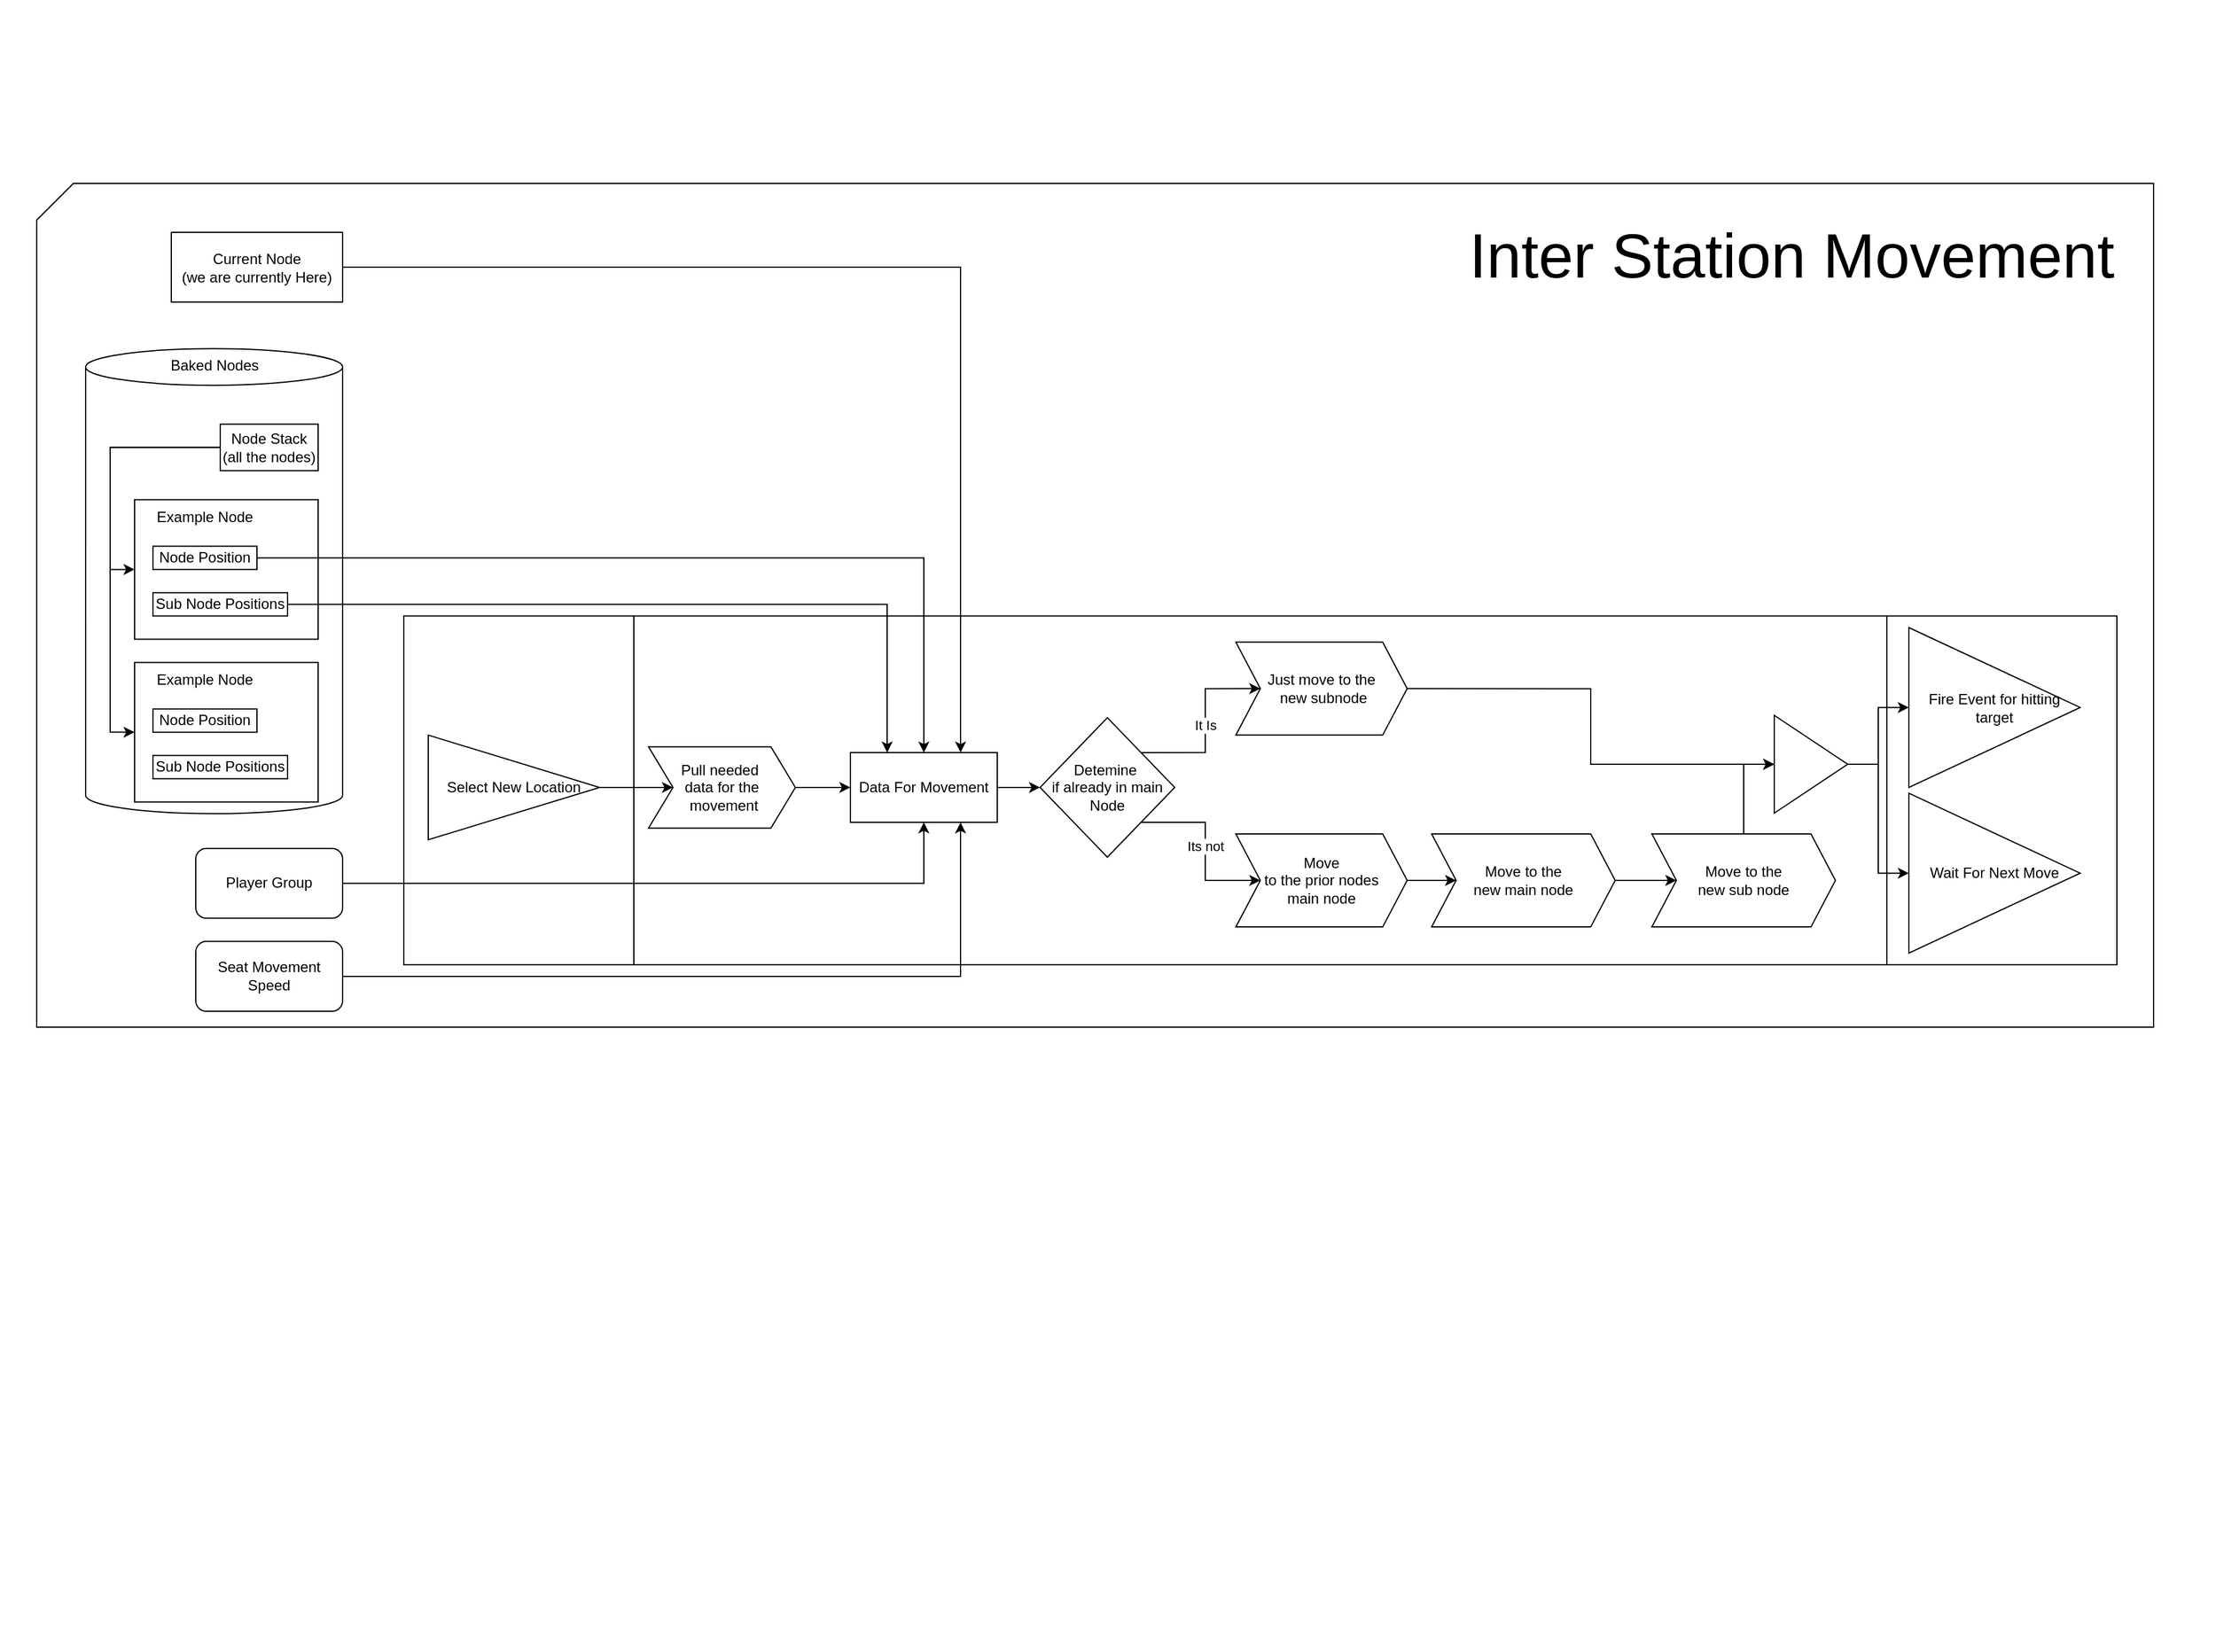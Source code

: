 <mxfile version="24.2.5" type="device">
  <diagram name="Page-1" id="dpu_6bXGH7CRQbxkaU53">
    <mxGraphModel dx="2421" dy="2488" grid="1" gridSize="10" guides="1" tooltips="1" connect="1" arrows="1" fold="1" page="1" pageScale="1" pageWidth="850" pageHeight="1100" math="0" shadow="0">
      <root>
        <mxCell id="0" />
        <mxCell id="1" parent="0" />
        <mxCell id="AShokYaJMFXQiaJNNBmI-37" value="" style="group" vertex="1" connectable="0" parent="1">
          <mxGeometry x="330" y="-560" width="1810" height="1350" as="geometry" />
        </mxCell>
        <mxCell id="AShokYaJMFXQiaJNNBmI-4" value="" style="shape=card;whiteSpace=wrap;html=1;" vertex="1" parent="AShokYaJMFXQiaJNNBmI-37">
          <mxGeometry x="30" y="150" width="1730" height="690" as="geometry" />
        </mxCell>
        <mxCell id="AShokYaJMFXQiaJNNBmI-5" value="&lt;font style=&quot;font-size: 51px;&quot;&gt;Inter Station Movement&lt;/font&gt;" style="text;html=1;align=right;verticalAlign=middle;whiteSpace=wrap;rounded=0;" vertex="1" parent="AShokYaJMFXQiaJNNBmI-37">
          <mxGeometry x="1200" y="161.62" width="530" height="95.07" as="geometry" />
        </mxCell>
        <mxCell id="AShokYaJMFXQiaJNNBmI-69" value="" style="group" vertex="1" connectable="0" parent="AShokYaJMFXQiaJNNBmI-37">
          <mxGeometry x="70" y="190.004" width="1660" height="636.972" as="geometry" />
        </mxCell>
        <mxCell id="AShokYaJMFXQiaJNNBmI-7" value="Player Group" style="rounded=1;whiteSpace=wrap;html=1;" vertex="1" parent="AShokYaJMFXQiaJNNBmI-69">
          <mxGeometry x="90" y="503.873" width="120" height="57.042" as="geometry" />
        </mxCell>
        <mxCell id="AShokYaJMFXQiaJNNBmI-9" value="Seat Movement Speed" style="rounded=1;whiteSpace=wrap;html=1;" vertex="1" parent="AShokYaJMFXQiaJNNBmI-69">
          <mxGeometry x="90" y="579.93" width="120" height="57.042" as="geometry" />
        </mxCell>
        <mxCell id="AShokYaJMFXQiaJNNBmI-10" value="Current Node&lt;br&gt;(we are currently Here)" style="rounded=0;whiteSpace=wrap;html=1;" vertex="1" parent="AShokYaJMFXQiaJNNBmI-69">
          <mxGeometry x="70" width="140" height="57.042" as="geometry" />
        </mxCell>
        <mxCell id="AShokYaJMFXQiaJNNBmI-36" value="" style="group" vertex="1" connectable="0" parent="AShokYaJMFXQiaJNNBmI-69">
          <mxGeometry y="95.07" width="210" height="380.282" as="geometry" />
        </mxCell>
        <mxCell id="AShokYaJMFXQiaJNNBmI-8" value="" style="shape=cylinder3;whiteSpace=wrap;html=1;boundedLbl=1;backgroundOutline=1;size=15;" vertex="1" parent="AShokYaJMFXQiaJNNBmI-36">
          <mxGeometry width="210" height="380.282" as="geometry" />
        </mxCell>
        <mxCell id="AShokYaJMFXQiaJNNBmI-31" value="Baked Nodes" style="text;html=1;align=center;verticalAlign=middle;whiteSpace=wrap;rounded=0;" vertex="1" parent="AShokYaJMFXQiaJNNBmI-36">
          <mxGeometry x="47.5" width="115" height="28.521" as="geometry" />
        </mxCell>
        <mxCell id="AShokYaJMFXQiaJNNBmI-35" value="" style="group" vertex="1" connectable="0" parent="AShokYaJMFXQiaJNNBmI-36">
          <mxGeometry x="40" y="61.796" width="150" height="308.979" as="geometry" />
        </mxCell>
        <mxCell id="AShokYaJMFXQiaJNNBmI-33" style="edgeStyle=orthogonalEdgeStyle;rounded=0;orthogonalLoop=1;jettySize=auto;html=1;exitX=0;exitY=0.5;exitDx=0;exitDy=0;entryX=0;entryY=0.5;entryDx=0;entryDy=0;" edge="1" parent="AShokYaJMFXQiaJNNBmI-35" source="AShokYaJMFXQiaJNNBmI-11" target="AShokYaJMFXQiaJNNBmI-23">
          <mxGeometry relative="1" as="geometry" />
        </mxCell>
        <mxCell id="AShokYaJMFXQiaJNNBmI-34" style="edgeStyle=orthogonalEdgeStyle;rounded=0;orthogonalLoop=1;jettySize=auto;html=1;exitX=0;exitY=0.5;exitDx=0;exitDy=0;entryX=0;entryY=0.5;entryDx=0;entryDy=0;" edge="1" parent="AShokYaJMFXQiaJNNBmI-35" source="AShokYaJMFXQiaJNNBmI-11" target="AShokYaJMFXQiaJNNBmI-17">
          <mxGeometry relative="1" as="geometry" />
        </mxCell>
        <mxCell id="AShokYaJMFXQiaJNNBmI-11" value="Node Stack&lt;div&gt;(all the nodes)&lt;/div&gt;" style="rounded=0;whiteSpace=wrap;html=1;" vertex="1" parent="AShokYaJMFXQiaJNNBmI-35">
          <mxGeometry x="70" width="80" height="38.028" as="geometry" />
        </mxCell>
        <mxCell id="AShokYaJMFXQiaJNNBmI-21" value="" style="group" vertex="1" connectable="0" parent="AShokYaJMFXQiaJNNBmI-35">
          <mxGeometry y="194.894" width="150" height="114.085" as="geometry" />
        </mxCell>
        <mxCell id="AShokYaJMFXQiaJNNBmI-17" value="" style="rounded=0;whiteSpace=wrap;html=1;" vertex="1" parent="AShokYaJMFXQiaJNNBmI-21">
          <mxGeometry width="150" height="114.085" as="geometry" />
        </mxCell>
        <mxCell id="AShokYaJMFXQiaJNNBmI-18" value="Node Position" style="rounded=0;whiteSpace=wrap;html=1;" vertex="1" parent="AShokYaJMFXQiaJNNBmI-21">
          <mxGeometry x="15" y="38.028" width="85" height="19.014" as="geometry" />
        </mxCell>
        <mxCell id="AShokYaJMFXQiaJNNBmI-19" value="Sub Node Positions" style="rounded=0;whiteSpace=wrap;html=1;" vertex="1" parent="AShokYaJMFXQiaJNNBmI-21">
          <mxGeometry x="15" y="76.056" width="110" height="19.014" as="geometry" />
        </mxCell>
        <mxCell id="AShokYaJMFXQiaJNNBmI-20" value="Example Node" style="text;html=1;align=center;verticalAlign=middle;whiteSpace=wrap;rounded=0;" vertex="1" parent="AShokYaJMFXQiaJNNBmI-21">
          <mxGeometry width="115" height="28.521" as="geometry" />
        </mxCell>
        <mxCell id="AShokYaJMFXQiaJNNBmI-22" value="" style="group" vertex="1" connectable="0" parent="AShokYaJMFXQiaJNNBmI-35">
          <mxGeometry y="61.796" width="150" height="114.085" as="geometry" />
        </mxCell>
        <mxCell id="AShokYaJMFXQiaJNNBmI-23" value="" style="rounded=0;whiteSpace=wrap;html=1;" vertex="1" parent="AShokYaJMFXQiaJNNBmI-22">
          <mxGeometry width="150" height="114.085" as="geometry" />
        </mxCell>
        <mxCell id="AShokYaJMFXQiaJNNBmI-24" value="Node Position" style="rounded=0;whiteSpace=wrap;html=1;" vertex="1" parent="AShokYaJMFXQiaJNNBmI-22">
          <mxGeometry x="15" y="38.028" width="85" height="19.014" as="geometry" />
        </mxCell>
        <mxCell id="AShokYaJMFXQiaJNNBmI-25" value="Sub Node Positions" style="rounded=0;whiteSpace=wrap;html=1;" vertex="1" parent="AShokYaJMFXQiaJNNBmI-22">
          <mxGeometry x="15" y="76.056" width="110" height="19.014" as="geometry" />
        </mxCell>
        <mxCell id="AShokYaJMFXQiaJNNBmI-26" value="Example Node" style="text;html=1;align=center;verticalAlign=middle;whiteSpace=wrap;rounded=0;" vertex="1" parent="AShokYaJMFXQiaJNNBmI-22">
          <mxGeometry width="115" height="28.521" as="geometry" />
        </mxCell>
        <mxCell id="AShokYaJMFXQiaJNNBmI-68" value="" style="group" vertex="1" connectable="0" parent="AShokYaJMFXQiaJNNBmI-69">
          <mxGeometry x="260" y="313.732" width="1400" height="285.211" as="geometry" />
        </mxCell>
        <mxCell id="AShokYaJMFXQiaJNNBmI-2" value="" style="shape=process;whiteSpace=wrap;html=1;backgroundOutline=1;size=0.134;" vertex="1" parent="AShokYaJMFXQiaJNNBmI-68">
          <mxGeometry width="1400" height="285.211" as="geometry" />
        </mxCell>
        <mxCell id="AShokYaJMFXQiaJNNBmI-54" style="edgeStyle=orthogonalEdgeStyle;rounded=0;orthogonalLoop=1;jettySize=auto;html=1;exitX=1;exitY=0.5;exitDx=0;exitDy=0;entryX=0;entryY=0.5;entryDx=0;entryDy=0;" edge="1" parent="AShokYaJMFXQiaJNNBmI-68" source="AShokYaJMFXQiaJNNBmI-38" target="AShokYaJMFXQiaJNNBmI-3">
          <mxGeometry relative="1" as="geometry" />
        </mxCell>
        <mxCell id="AShokYaJMFXQiaJNNBmI-38" value="Select New Location" style="triangle;whiteSpace=wrap;html=1;" vertex="1" parent="AShokYaJMFXQiaJNNBmI-68">
          <mxGeometry x="20" y="97.447" width="140" height="85.563" as="geometry" />
        </mxCell>
        <mxCell id="AShokYaJMFXQiaJNNBmI-53" value="" style="group" vertex="1" connectable="0" parent="AShokYaJMFXQiaJNNBmI-68">
          <mxGeometry x="200" y="21.391" width="980" height="232.923" as="geometry" />
        </mxCell>
        <mxCell id="AShokYaJMFXQiaJNNBmI-41" style="edgeStyle=orthogonalEdgeStyle;rounded=0;orthogonalLoop=1;jettySize=auto;html=1;exitX=1;exitY=0.5;exitDx=0;exitDy=0;entryX=0;entryY=0.5;entryDx=0;entryDy=0;" edge="1" parent="AShokYaJMFXQiaJNNBmI-53" source="AShokYaJMFXQiaJNNBmI-3" target="AShokYaJMFXQiaJNNBmI-39">
          <mxGeometry relative="1" as="geometry" />
        </mxCell>
        <mxCell id="AShokYaJMFXQiaJNNBmI-3" value="Pull needed&amp;nbsp;&lt;div&gt;data for the&lt;/div&gt;&lt;div&gt;&amp;nbsp;movement&lt;/div&gt;" style="shape=step;perimeter=stepPerimeter;whiteSpace=wrap;html=1;fixedSize=1;" vertex="1" parent="AShokYaJMFXQiaJNNBmI-53">
          <mxGeometry y="85.563" width="120" height="66.549" as="geometry" />
        </mxCell>
        <mxCell id="AShokYaJMFXQiaJNNBmI-52" style="edgeStyle=orthogonalEdgeStyle;rounded=0;orthogonalLoop=1;jettySize=auto;html=1;exitX=1;exitY=0.5;exitDx=0;exitDy=0;entryX=0;entryY=0.5;entryDx=0;entryDy=0;" edge="1" parent="AShokYaJMFXQiaJNNBmI-53" source="AShokYaJMFXQiaJNNBmI-39" target="AShokYaJMFXQiaJNNBmI-42">
          <mxGeometry relative="1" as="geometry" />
        </mxCell>
        <mxCell id="AShokYaJMFXQiaJNNBmI-39" value="Data For Movement" style="rounded=0;whiteSpace=wrap;html=1;" vertex="1" parent="AShokYaJMFXQiaJNNBmI-53">
          <mxGeometry x="165" y="90.317" width="120" height="57.042" as="geometry" />
        </mxCell>
        <mxCell id="AShokYaJMFXQiaJNNBmI-45" value="It Is" style="edgeStyle=orthogonalEdgeStyle;rounded=0;orthogonalLoop=1;jettySize=auto;html=1;exitX=1;exitY=0;exitDx=0;exitDy=0;entryX=0;entryY=0.5;entryDx=0;entryDy=0;" edge="1" parent="AShokYaJMFXQiaJNNBmI-53" source="AShokYaJMFXQiaJNNBmI-42" target="AShokYaJMFXQiaJNNBmI-43">
          <mxGeometry relative="1" as="geometry" />
        </mxCell>
        <mxCell id="AShokYaJMFXQiaJNNBmI-46" value="Its not" style="edgeStyle=orthogonalEdgeStyle;rounded=0;orthogonalLoop=1;jettySize=auto;html=1;exitX=1;exitY=1;exitDx=0;exitDy=0;" edge="1" parent="AShokYaJMFXQiaJNNBmI-53" source="AShokYaJMFXQiaJNNBmI-42" target="AShokYaJMFXQiaJNNBmI-44">
          <mxGeometry relative="1" as="geometry" />
        </mxCell>
        <mxCell id="AShokYaJMFXQiaJNNBmI-42" value="Detemine&amp;nbsp;&lt;br&gt;if already in main Node" style="rhombus;whiteSpace=wrap;html=1;" vertex="1" parent="AShokYaJMFXQiaJNNBmI-53">
          <mxGeometry x="320" y="61.796" width="110" height="114.085" as="geometry" />
        </mxCell>
        <mxCell id="AShokYaJMFXQiaJNNBmI-84" style="edgeStyle=orthogonalEdgeStyle;rounded=0;orthogonalLoop=1;jettySize=auto;html=1;exitX=1;exitY=0.5;exitDx=0;exitDy=0;entryX=0;entryY=0.5;entryDx=0;entryDy=0;" edge="1" parent="AShokYaJMFXQiaJNNBmI-53" source="AShokYaJMFXQiaJNNBmI-43" target="AShokYaJMFXQiaJNNBmI-82">
          <mxGeometry relative="1" as="geometry" />
        </mxCell>
        <mxCell id="AShokYaJMFXQiaJNNBmI-43" value="Just move to the&lt;div&gt;&amp;nbsp;new subnode&lt;/div&gt;" style="shape=step;perimeter=stepPerimeter;whiteSpace=wrap;html=1;fixedSize=1;" vertex="1" parent="AShokYaJMFXQiaJNNBmI-53">
          <mxGeometry x="480" width="140" height="76.056" as="geometry" />
        </mxCell>
        <mxCell id="AShokYaJMFXQiaJNNBmI-49" style="edgeStyle=orthogonalEdgeStyle;rounded=0;orthogonalLoop=1;jettySize=auto;html=1;exitX=1;exitY=0.5;exitDx=0;exitDy=0;entryX=0;entryY=0.5;entryDx=0;entryDy=0;" edge="1" parent="AShokYaJMFXQiaJNNBmI-53" source="AShokYaJMFXQiaJNNBmI-44" target="AShokYaJMFXQiaJNNBmI-47">
          <mxGeometry relative="1" as="geometry" />
        </mxCell>
        <mxCell id="AShokYaJMFXQiaJNNBmI-44" value="Move&lt;div&gt;to the prior nodes&lt;/div&gt;&lt;div&gt;main node&lt;/div&gt;" style="shape=step;perimeter=stepPerimeter;whiteSpace=wrap;html=1;fixedSize=1;" vertex="1" parent="AShokYaJMFXQiaJNNBmI-53">
          <mxGeometry x="480" y="156.866" width="140" height="76.056" as="geometry" />
        </mxCell>
        <mxCell id="AShokYaJMFXQiaJNNBmI-51" style="edgeStyle=orthogonalEdgeStyle;rounded=0;orthogonalLoop=1;jettySize=auto;html=1;exitX=1;exitY=0.5;exitDx=0;exitDy=0;entryX=0;entryY=0.5;entryDx=0;entryDy=0;" edge="1" parent="AShokYaJMFXQiaJNNBmI-53" source="AShokYaJMFXQiaJNNBmI-47" target="AShokYaJMFXQiaJNNBmI-50">
          <mxGeometry relative="1" as="geometry" />
        </mxCell>
        <mxCell id="AShokYaJMFXQiaJNNBmI-47" value="Move to the&lt;div&gt;new main node&lt;/div&gt;" style="shape=step;perimeter=stepPerimeter;whiteSpace=wrap;html=1;fixedSize=1;" vertex="1" parent="AShokYaJMFXQiaJNNBmI-53">
          <mxGeometry x="640" y="156.866" width="150" height="76.056" as="geometry" />
        </mxCell>
        <mxCell id="AShokYaJMFXQiaJNNBmI-83" style="edgeStyle=orthogonalEdgeStyle;rounded=0;orthogonalLoop=1;jettySize=auto;html=1;exitX=0.5;exitY=0;exitDx=0;exitDy=0;entryX=0;entryY=0.5;entryDx=0;entryDy=0;" edge="1" parent="AShokYaJMFXQiaJNNBmI-53" source="AShokYaJMFXQiaJNNBmI-50" target="AShokYaJMFXQiaJNNBmI-82">
          <mxGeometry relative="1" as="geometry" />
        </mxCell>
        <mxCell id="AShokYaJMFXQiaJNNBmI-50" value="Move to the&lt;div&gt;new sub node&lt;/div&gt;" style="shape=step;perimeter=stepPerimeter;whiteSpace=wrap;html=1;fixedSize=1;" vertex="1" parent="AShokYaJMFXQiaJNNBmI-53">
          <mxGeometry x="820" y="156.866" width="150" height="76.056" as="geometry" />
        </mxCell>
        <mxCell id="AShokYaJMFXQiaJNNBmI-82" value="" style="triangle;whiteSpace=wrap;html=1;" vertex="1" parent="AShokYaJMFXQiaJNNBmI-53">
          <mxGeometry x="920" y="59.873" width="60" height="80" as="geometry" />
        </mxCell>
        <mxCell id="AShokYaJMFXQiaJNNBmI-62" value="Fire Event for hitting target" style="triangle;whiteSpace=wrap;html=1;" vertex="1" parent="AShokYaJMFXQiaJNNBmI-68">
          <mxGeometry x="1230" y="9.507" width="140" height="130.722" as="geometry" />
        </mxCell>
        <mxCell id="AShokYaJMFXQiaJNNBmI-63" value="Wait For Next Move" style="triangle;whiteSpace=wrap;html=1;" vertex="1" parent="AShokYaJMFXQiaJNNBmI-68">
          <mxGeometry x="1230" y="144.982" width="140" height="130.722" as="geometry" />
        </mxCell>
        <mxCell id="AShokYaJMFXQiaJNNBmI-85" style="edgeStyle=orthogonalEdgeStyle;rounded=0;orthogonalLoop=1;jettySize=auto;html=1;exitX=1;exitY=0.5;exitDx=0;exitDy=0;entryX=0;entryY=0.5;entryDx=0;entryDy=0;" edge="1" parent="AShokYaJMFXQiaJNNBmI-68" source="AShokYaJMFXQiaJNNBmI-82" target="AShokYaJMFXQiaJNNBmI-62">
          <mxGeometry relative="1" as="geometry" />
        </mxCell>
        <mxCell id="AShokYaJMFXQiaJNNBmI-86" style="edgeStyle=orthogonalEdgeStyle;rounded=0;orthogonalLoop=1;jettySize=auto;html=1;exitX=1;exitY=0.5;exitDx=0;exitDy=0;entryX=0;entryY=0.5;entryDx=0;entryDy=0;" edge="1" parent="AShokYaJMFXQiaJNNBmI-68" source="AShokYaJMFXQiaJNNBmI-82" target="AShokYaJMFXQiaJNNBmI-63">
          <mxGeometry relative="1" as="geometry" />
        </mxCell>
        <mxCell id="AShokYaJMFXQiaJNNBmI-57" style="edgeStyle=orthogonalEdgeStyle;rounded=0;orthogonalLoop=1;jettySize=auto;html=1;exitX=1;exitY=0.5;exitDx=0;exitDy=0;entryX=0.5;entryY=1;entryDx=0;entryDy=0;" edge="1" parent="AShokYaJMFXQiaJNNBmI-69" source="AShokYaJMFXQiaJNNBmI-7" target="AShokYaJMFXQiaJNNBmI-39">
          <mxGeometry relative="1" as="geometry" />
        </mxCell>
        <mxCell id="AShokYaJMFXQiaJNNBmI-58" style="edgeStyle=orthogonalEdgeStyle;rounded=0;orthogonalLoop=1;jettySize=auto;html=1;exitX=1;exitY=0.5;exitDx=0;exitDy=0;entryX=0.75;entryY=1;entryDx=0;entryDy=0;" edge="1" parent="AShokYaJMFXQiaJNNBmI-69" source="AShokYaJMFXQiaJNNBmI-9" target="AShokYaJMFXQiaJNNBmI-39">
          <mxGeometry relative="1" as="geometry" />
        </mxCell>
        <mxCell id="AShokYaJMFXQiaJNNBmI-59" style="edgeStyle=orthogonalEdgeStyle;rounded=0;orthogonalLoop=1;jettySize=auto;html=1;exitX=1;exitY=0.5;exitDx=0;exitDy=0;entryX=0.75;entryY=0;entryDx=0;entryDy=0;" edge="1" parent="AShokYaJMFXQiaJNNBmI-69" source="AShokYaJMFXQiaJNNBmI-10" target="AShokYaJMFXQiaJNNBmI-39">
          <mxGeometry relative="1" as="geometry" />
        </mxCell>
        <mxCell id="AShokYaJMFXQiaJNNBmI-60" style="edgeStyle=orthogonalEdgeStyle;rounded=0;orthogonalLoop=1;jettySize=auto;html=1;exitX=1;exitY=0.5;exitDx=0;exitDy=0;entryX=0.5;entryY=0;entryDx=0;entryDy=0;" edge="1" parent="AShokYaJMFXQiaJNNBmI-69" source="AShokYaJMFXQiaJNNBmI-24" target="AShokYaJMFXQiaJNNBmI-39">
          <mxGeometry relative="1" as="geometry" />
        </mxCell>
        <mxCell id="AShokYaJMFXQiaJNNBmI-61" style="edgeStyle=orthogonalEdgeStyle;rounded=0;orthogonalLoop=1;jettySize=auto;html=1;exitX=1;exitY=0.5;exitDx=0;exitDy=0;entryX=0.25;entryY=0;entryDx=0;entryDy=0;" edge="1" parent="AShokYaJMFXQiaJNNBmI-69" source="AShokYaJMFXQiaJNNBmI-25" target="AShokYaJMFXQiaJNNBmI-39">
          <mxGeometry relative="1" as="geometry" />
        </mxCell>
      </root>
    </mxGraphModel>
  </diagram>
</mxfile>
